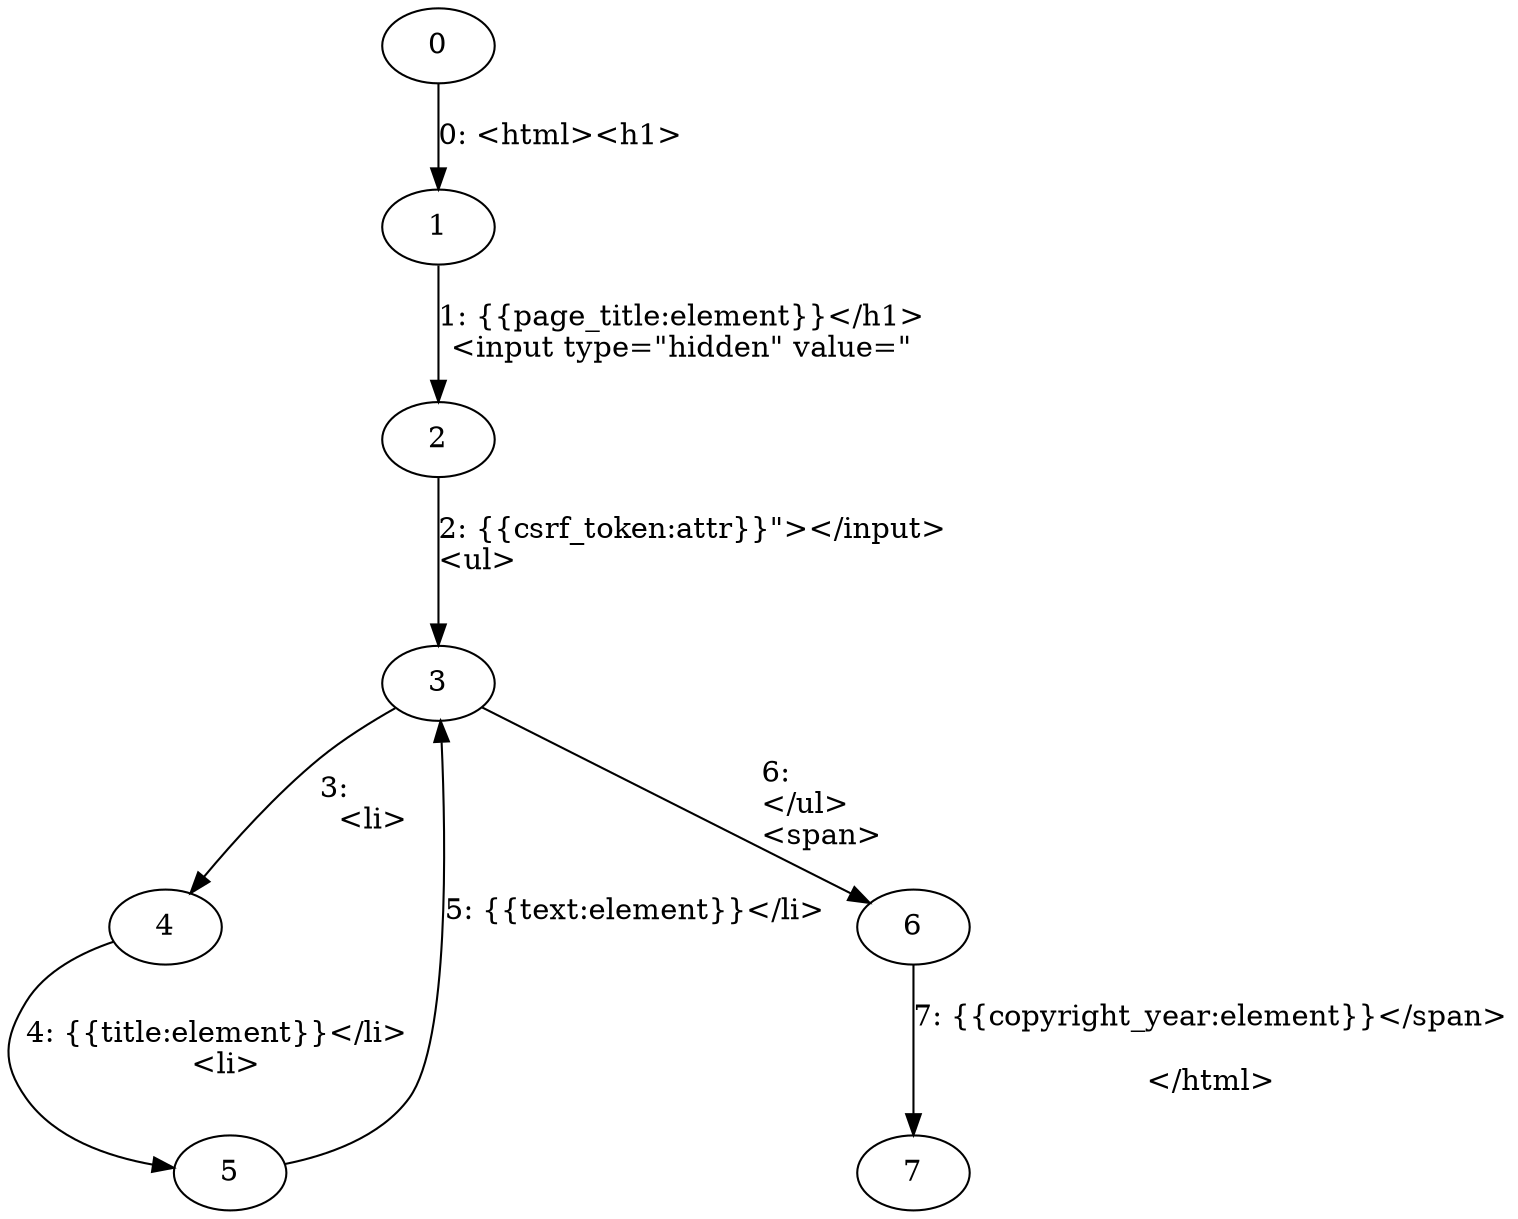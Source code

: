 digraph {
    0 [ label = "0" ]
    1 [ label = "1" ]
    2 [ label = "2" ]
    3 [ label = "3" ]
    4 [ label = "4" ]
    5 [ label = "5" ]
    6 [ label = "6" ]
    7 [ label = "7" ]
    0 -> 1 [ label = "0: <html><h1>" ]
    1 -> 2 [ label = "1: {{page_title:element}}</h1>\l<input type=\"hidden\" value=\"" ]
    2 -> 3 [ label = "2: {{csrf_token:attr}}\"></input>\l<ul>\l  " ]
    3 -> 4 [ label = "3: \l  <li>" ]
    4 -> 5 [ label = "4: {{title:element}}</li>\l  <li>" ]
    5 -> 3 [ label = "5: {{text:element}}</li>\l  " ]
    3 -> 6 [ label = "6: \l</ul>\l<span>" ]
    6 -> 7 [ label = "7: {{copyright_year:element}}</span>\l\l</html>" ]
}
